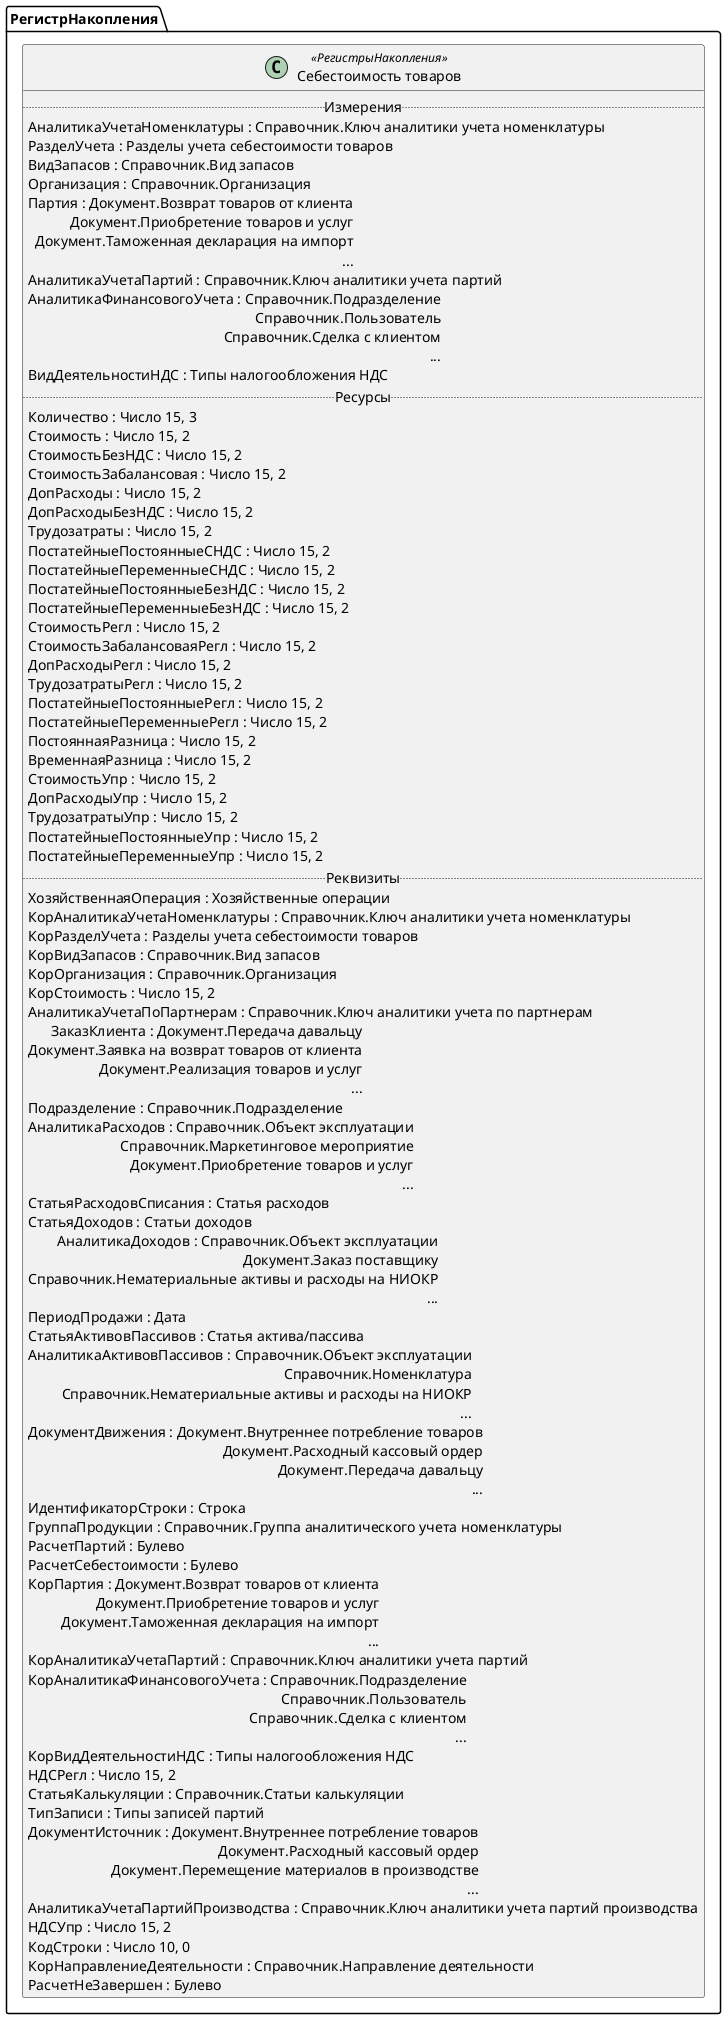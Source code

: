 ﻿@startuml СебестоимостьТоваров
'!include templates.wsd
'..\include templates.wsd
class РегистрНакопления.СебестоимостьТоваров as "Себестоимость товаров" <<РегистрыНакопления>>
{
..Измерения..
АналитикаУчетаНоменклатуры : Справочник.Ключ аналитики учета номенклатуры
РазделУчета : Разделы учета себестоимости товаров
ВидЗапасов : Справочник.Вид запасов
Организация : Справочник.Организация
Партия : Документ.Возврат товаров от клиента\rДокумент.Приобретение товаров и услуг\rДокумент.Таможенная декларация на импорт\r...
АналитикаУчетаПартий : Справочник.Ключ аналитики учета партий
АналитикаФинансовогоУчета : Справочник.Подразделение\rСправочник.Пользователь\rСправочник.Сделка с клиентом\r...
ВидДеятельностиНДС : Типы налогообложения НДС
..Ресурсы..
Количество : Число 15, 3
Стоимость : Число 15, 2
СтоимостьБезНДС : Число 15, 2
СтоимостьЗабалансовая : Число 15, 2
ДопРасходы : Число 15, 2
ДопРасходыБезНДС : Число 15, 2
Трудозатраты : Число 15, 2
ПостатейныеПостоянныеСНДС : Число 15, 2
ПостатейныеПеременныеСНДС : Число 15, 2
ПостатейныеПостоянныеБезНДС : Число 15, 2
ПостатейныеПеременныеБезНДС : Число 15, 2
СтоимостьРегл : Число 15, 2
СтоимостьЗабалансоваяРегл : Число 15, 2
ДопРасходыРегл : Число 15, 2
ТрудозатратыРегл : Число 15, 2
ПостатейныеПостоянныеРегл : Число 15, 2
ПостатейныеПеременныеРегл : Число 15, 2
ПостояннаяРазница : Число 15, 2
ВременнаяРазница : Число 15, 2
СтоимостьУпр : Число 15, 2
ДопРасходыУпр : Число 15, 2
ТрудозатратыУпр : Число 15, 2
ПостатейныеПостоянныеУпр : Число 15, 2
ПостатейныеПеременныеУпр : Число 15, 2
..Реквизиты..
ХозяйственнаяОперация : Хозяйственные операции
КорАналитикаУчетаНоменклатуры : Справочник.Ключ аналитики учета номенклатуры
КорРазделУчета : Разделы учета себестоимости товаров
КорВидЗапасов : Справочник.Вид запасов
КорОрганизация : Справочник.Организация
КорСтоимость : Число 15, 2
АналитикаУчетаПоПартнерам : Справочник.Ключ аналитики учета по партнерам
ЗаказКлиента : Документ.Передача давальцу\rДокумент.Заявка на возврат товаров от клиента\rДокумент.Реализация товаров и услуг\r...
Подразделение : Справочник.Подразделение
АналитикаРасходов : Справочник.Объект эксплуатации\rСправочник.Маркетинговое мероприятие\rДокумент.Приобретение товаров и услуг\r...
СтатьяРасходовСписания : Статья расходов
СтатьяДоходов : Статьи доходов
АналитикаДоходов : Справочник.Объект эксплуатации\rДокумент.Заказ поставщику\rСправочник.Нематериальные активы и расходы на НИОКР\r...
ПериодПродажи : Дата
СтатьяАктивовПассивов : Статья актива/пассива
АналитикаАктивовПассивов : Справочник.Объект эксплуатации\rСправочник.Номенклатура\rСправочник.Нематериальные активы и расходы на НИОКР\r...
ДокументДвижения : Документ.Внутреннее потребление товаров\rДокумент.Расходный кассовый ордер\rДокумент.Передача давальцу\r...
ИдентификаторСтроки : Строка
ГруппаПродукции : Справочник.Группа аналитического учета номенклатуры
РасчетПартий : Булево
РасчетСебестоимости : Булево
КорПартия : Документ.Возврат товаров от клиента\rДокумент.Приобретение товаров и услуг\rДокумент.Таможенная декларация на импорт\r...
КорАналитикаУчетаПартий : Справочник.Ключ аналитики учета партий
КорАналитикаФинансовогоУчета : Справочник.Подразделение\rСправочник.Пользователь\rСправочник.Сделка с клиентом\r...
КорВидДеятельностиНДС : Типы налогообложения НДС
НДСРегл : Число 15, 2
СтатьяКалькуляции : Справочник.Статьи калькуляции
ТипЗаписи : Типы записей партий
ДокументИсточник : Документ.Внутреннее потребление товаров\rДокумент.Расходный кассовый ордер\rДокумент.Перемещение материалов в производстве\r...
АналитикаУчетаПартийПроизводства : Справочник.Ключ аналитики учета партий производства
НДСУпр : Число 15, 2
КодСтроки : Число 10, 0
КорНаправлениеДеятельности : Справочник.Направление деятельности
РасчетНеЗавершен : Булево
}
@enduml
